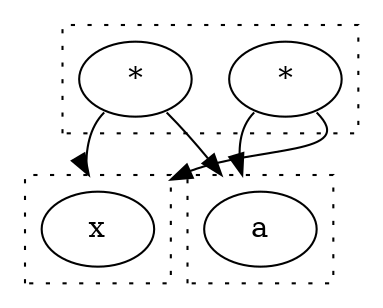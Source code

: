 digraph egraph {
  compound=true
  clusterrank=local
  subgraph cluster_0 {
    style=dotted
    0.0[label = "x"]
  }
  subgraph cluster_1 {
    style=dotted
    1.0[label = "a"]
  }
  subgraph cluster_2 {
    style=dotted
    2.0[label = "*"]
    2.1[label = "*"]
  }
  2.0:sw -> 1.0 [lhead = cluster_1, ]
  2.0:se -> 0.0 [lhead = cluster_0, ]
  2.1:sw -> 0.0 [lhead = cluster_0, ]
  2.1:se -> 1.0 [lhead = cluster_1, ]
}